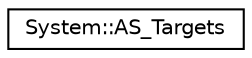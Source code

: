 digraph G
{
  edge [fontname="Helvetica",fontsize="10",labelfontname="Helvetica",labelfontsize="10"];
  node [fontname="Helvetica",fontsize="10",shape=record];
  rankdir="LR";
  Node1 [label="System::AS_Targets",height=0.2,width=0.4,color="black", fillcolor="white", style="filled",URL="$class_system_1_1_a_s___targets.html"];
}
